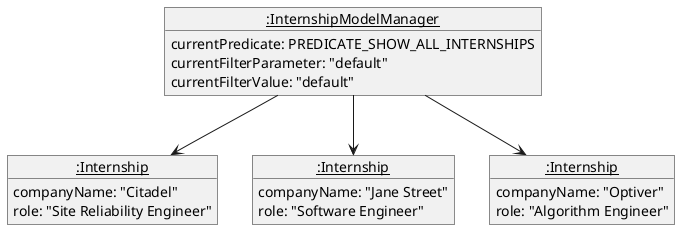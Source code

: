 @startuml
object "<u>:InternshipModelManager" as IL {
  currentPredicate: PREDICATE_SHOW_ALL_INTERNSHIPS
  currentFilterParameter: "default"
  currentFilterValue: "default"

}

object "<u>:Internship" as I1 {
  companyName: "Citadel"
  role: "Site Reliability Engineer"
}

object "<u>:Internship" as I2 {
  companyName: "Jane Street"
  role: "Software Engineer"
}

object "<u>:Internship" as I3 {
  companyName: "Optiver"
  role: "Algorithm Engineer"
}

IL -down-> I3
IL -down-> I1
IL -down-> I2

@enduml
